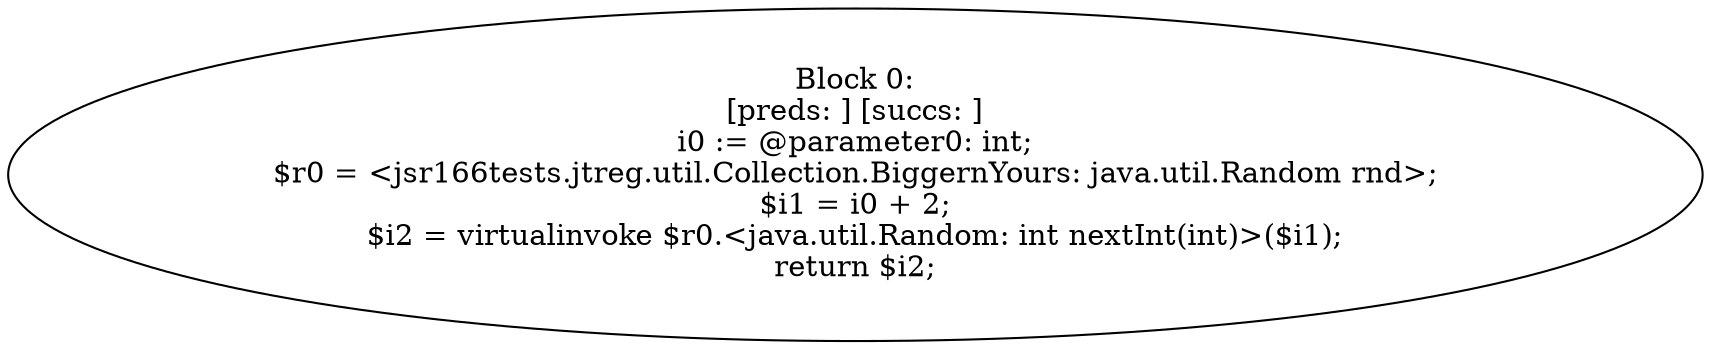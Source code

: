 digraph "unitGraph" {
    "Block 0:
[preds: ] [succs: ]
i0 := @parameter0: int;
$r0 = <jsr166tests.jtreg.util.Collection.BiggernYours: java.util.Random rnd>;
$i1 = i0 + 2;
$i2 = virtualinvoke $r0.<java.util.Random: int nextInt(int)>($i1);
return $i2;
"
}
